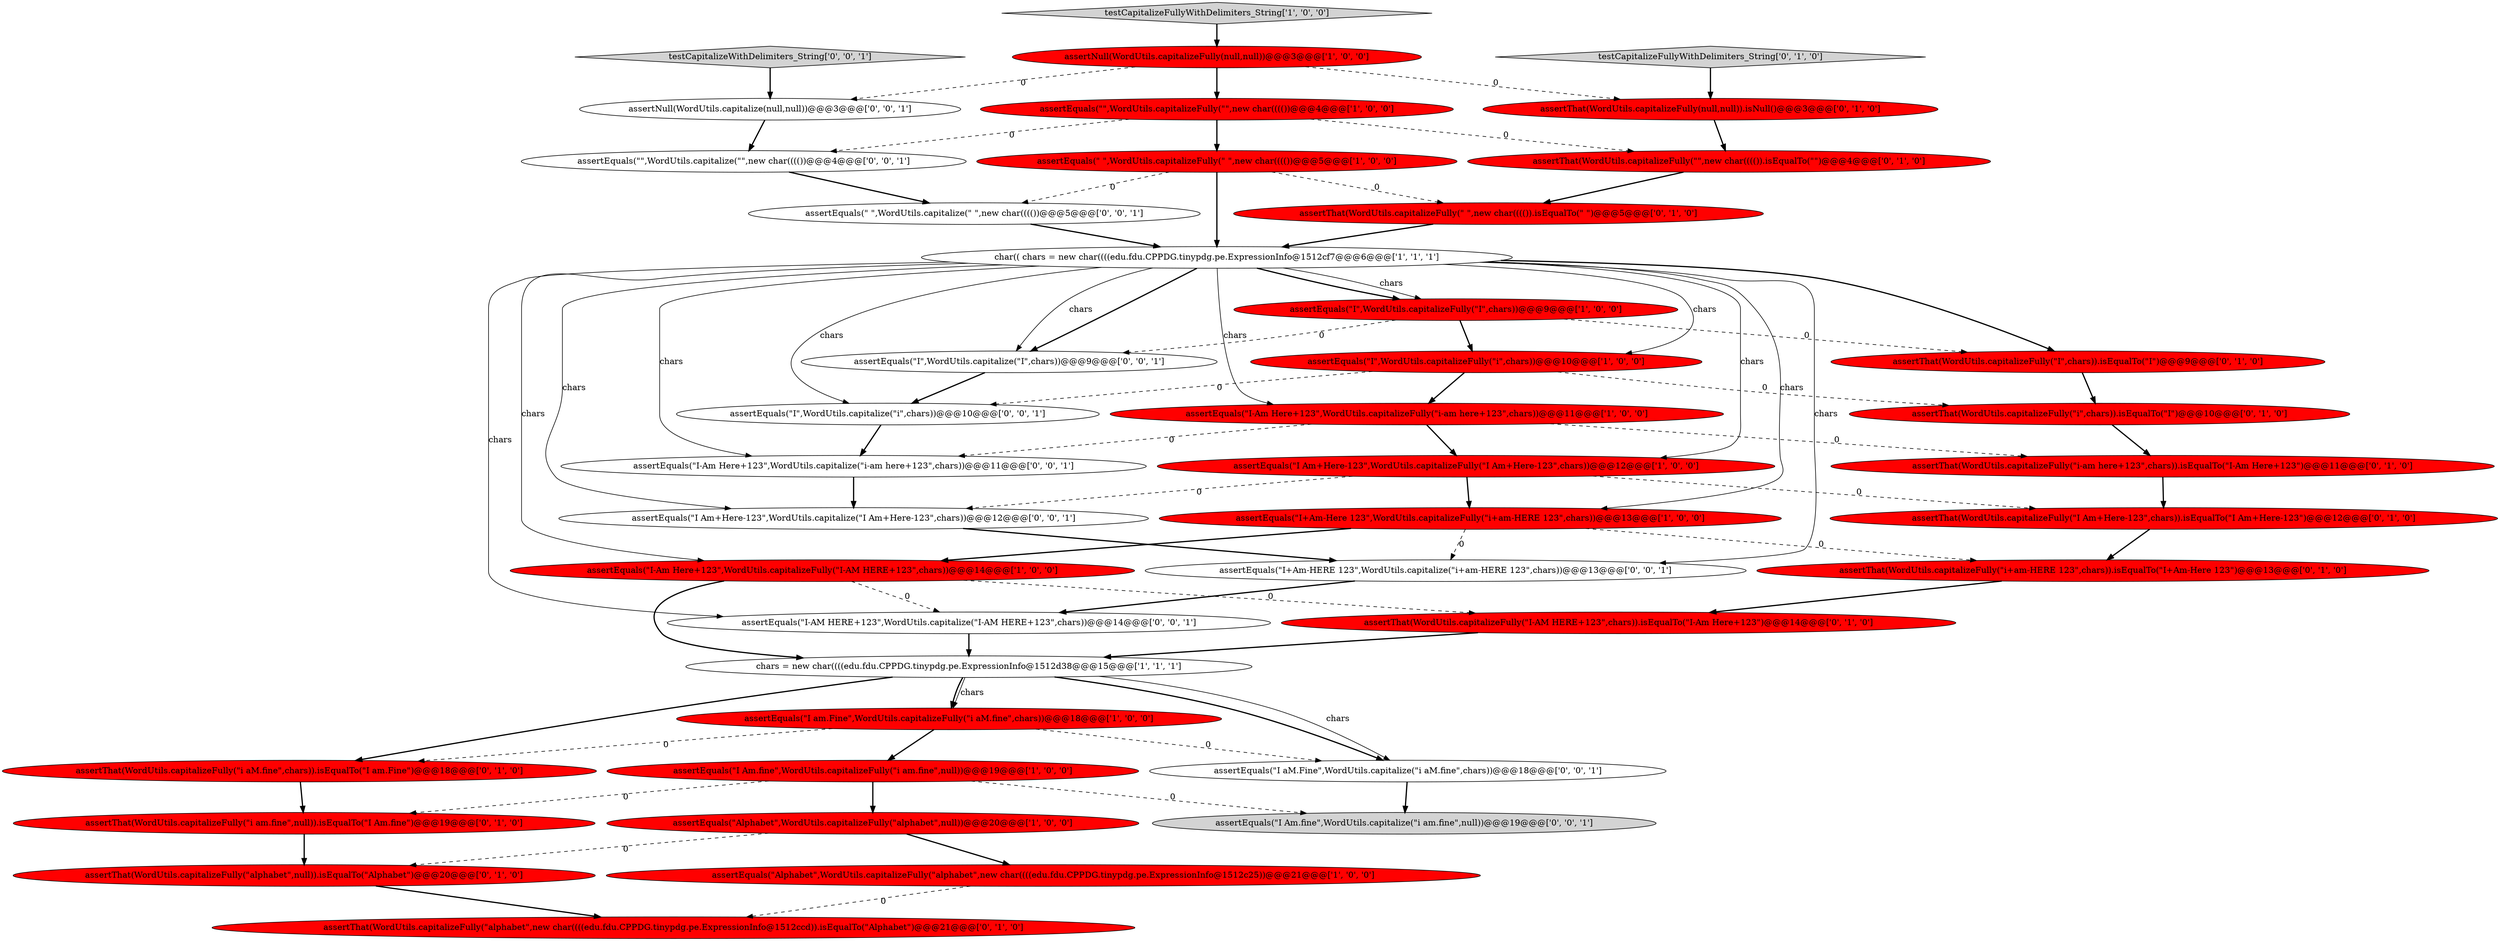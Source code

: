 digraph {
8 [style = filled, label = "assertEquals(\"I\",WordUtils.capitalizeFully(\"I\",chars))@@@9@@@['1', '0', '0']", fillcolor = red, shape = ellipse image = "AAA1AAABBB1BBB"];
19 [style = filled, label = "assertThat(WordUtils.capitalizeFully(\"i aM.fine\",chars)).isEqualTo(\"I am.Fine\")@@@18@@@['0', '1', '0']", fillcolor = red, shape = ellipse image = "AAA1AAABBB2BBB"];
6 [style = filled, label = "assertEquals(\"Alphabet\",WordUtils.capitalizeFully(\"alphabet\",null))@@@20@@@['1', '0', '0']", fillcolor = red, shape = ellipse image = "AAA1AAABBB1BBB"];
10 [style = filled, label = "assertEquals(\"Alphabet\",WordUtils.capitalizeFully(\"alphabet\",new char((((edu.fdu.CPPDG.tinypdg.pe.ExpressionInfo@1512c25))@@@21@@@['1', '0', '0']", fillcolor = red, shape = ellipse image = "AAA1AAABBB1BBB"];
5 [style = filled, label = "assertEquals(\"I Am.fine\",WordUtils.capitalizeFully(\"i am.fine\",null))@@@19@@@['1', '0', '0']", fillcolor = red, shape = ellipse image = "AAA1AAABBB1BBB"];
20 [style = filled, label = "assertThat(WordUtils.capitalizeFully(\"i\",chars)).isEqualTo(\"I\")@@@10@@@['0', '1', '0']", fillcolor = red, shape = ellipse image = "AAA1AAABBB2BBB"];
37 [style = filled, label = "assertEquals(\"I Am.fine\",WordUtils.capitalize(\"i am.fine\",null))@@@19@@@['0', '0', '1']", fillcolor = lightgray, shape = ellipse image = "AAA0AAABBB3BBB"];
24 [style = filled, label = "assertThat(WordUtils.capitalizeFully(\"I Am+Here-123\",chars)).isEqualTo(\"I Am+Here-123\")@@@12@@@['0', '1', '0']", fillcolor = red, shape = ellipse image = "AAA1AAABBB2BBB"];
15 [style = filled, label = "assertEquals(\"I-Am Here+123\",WordUtils.capitalizeFully(\"I-AM HERE+123\",chars))@@@14@@@['1', '0', '0']", fillcolor = red, shape = ellipse image = "AAA1AAABBB1BBB"];
0 [style = filled, label = "char(( chars = new char((((edu.fdu.CPPDG.tinypdg.pe.ExpressionInfo@1512cf7@@@6@@@['1', '1', '1']", fillcolor = white, shape = ellipse image = "AAA0AAABBB1BBB"];
38 [style = filled, label = "assertEquals(\"\",WordUtils.capitalize(\"\",new char(((())@@@4@@@['0', '0', '1']", fillcolor = white, shape = ellipse image = "AAA0AAABBB3BBB"];
34 [style = filled, label = "assertEquals(\"I\",WordUtils.capitalize(\"i\",chars))@@@10@@@['0', '0', '1']", fillcolor = white, shape = ellipse image = "AAA0AAABBB3BBB"];
36 [style = filled, label = "assertEquals(\" \",WordUtils.capitalize(\" \",new char(((())@@@5@@@['0', '0', '1']", fillcolor = white, shape = ellipse image = "AAA0AAABBB3BBB"];
31 [style = filled, label = "assertEquals(\"I aM.Fine\",WordUtils.capitalize(\"i aM.fine\",chars))@@@18@@@['0', '0', '1']", fillcolor = white, shape = ellipse image = "AAA0AAABBB3BBB"];
2 [style = filled, label = "assertNull(WordUtils.capitalizeFully(null,null))@@@3@@@['1', '0', '0']", fillcolor = red, shape = ellipse image = "AAA1AAABBB1BBB"];
17 [style = filled, label = "assertThat(WordUtils.capitalizeFully(\"\",new char(((()).isEqualTo(\"\")@@@4@@@['0', '1', '0']", fillcolor = red, shape = ellipse image = "AAA1AAABBB2BBB"];
26 [style = filled, label = "assertThat(WordUtils.capitalizeFully(\"alphabet\",null)).isEqualTo(\"Alphabet\")@@@20@@@['0', '1', '0']", fillcolor = red, shape = ellipse image = "AAA1AAABBB2BBB"];
25 [style = filled, label = "testCapitalizeFullyWithDelimiters_String['0', '1', '0']", fillcolor = lightgray, shape = diamond image = "AAA0AAABBB2BBB"];
30 [style = filled, label = "assertEquals(\"I Am+Here-123\",WordUtils.capitalize(\"I Am+Here-123\",chars))@@@12@@@['0', '0', '1']", fillcolor = white, shape = ellipse image = "AAA0AAABBB3BBB"];
35 [style = filled, label = "assertEquals(\"I-Am Here+123\",WordUtils.capitalize(\"i-am here+123\",chars))@@@11@@@['0', '0', '1']", fillcolor = white, shape = ellipse image = "AAA0AAABBB3BBB"];
41 [style = filled, label = "assertEquals(\"I+Am-HERE 123\",WordUtils.capitalize(\"i+am-HERE 123\",chars))@@@13@@@['0', '0', '1']", fillcolor = white, shape = ellipse image = "AAA0AAABBB3BBB"];
27 [style = filled, label = "assertThat(WordUtils.capitalizeFully(\"alphabet\",new char((((edu.fdu.CPPDG.tinypdg.pe.ExpressionInfo@1512ccd)).isEqualTo(\"Alphabet\")@@@21@@@['0', '1', '0']", fillcolor = red, shape = ellipse image = "AAA1AAABBB2BBB"];
22 [style = filled, label = "assertThat(WordUtils.capitalizeFully(\"I\",chars)).isEqualTo(\"I\")@@@9@@@['0', '1', '0']", fillcolor = red, shape = ellipse image = "AAA1AAABBB2BBB"];
9 [style = filled, label = "testCapitalizeFullyWithDelimiters_String['1', '0', '0']", fillcolor = lightgray, shape = diamond image = "AAA0AAABBB1BBB"];
23 [style = filled, label = "assertThat(WordUtils.capitalizeFully(\"i-am here+123\",chars)).isEqualTo(\"I-Am Here+123\")@@@11@@@['0', '1', '0']", fillcolor = red, shape = ellipse image = "AAA1AAABBB2BBB"];
21 [style = filled, label = "assertThat(WordUtils.capitalizeFully(\"i+am-HERE 123\",chars)).isEqualTo(\"I+Am-Here 123\")@@@13@@@['0', '1', '0']", fillcolor = red, shape = ellipse image = "AAA1AAABBB2BBB"];
1 [style = filled, label = "chars = new char((((edu.fdu.CPPDG.tinypdg.pe.ExpressionInfo@1512d38@@@15@@@['1', '1', '1']", fillcolor = white, shape = ellipse image = "AAA0AAABBB1BBB"];
39 [style = filled, label = "testCapitalizeWithDelimiters_String['0', '0', '1']", fillcolor = lightgray, shape = diamond image = "AAA0AAABBB3BBB"];
14 [style = filled, label = "assertEquals(\"I+Am-Here 123\",WordUtils.capitalizeFully(\"i+am-HERE 123\",chars))@@@13@@@['1', '0', '0']", fillcolor = red, shape = ellipse image = "AAA1AAABBB1BBB"];
40 [style = filled, label = "assertEquals(\"I\",WordUtils.capitalize(\"I\",chars))@@@9@@@['0', '0', '1']", fillcolor = white, shape = ellipse image = "AAA0AAABBB3BBB"];
4 [style = filled, label = "assertEquals(\"I\",WordUtils.capitalizeFully(\"i\",chars))@@@10@@@['1', '0', '0']", fillcolor = red, shape = ellipse image = "AAA1AAABBB1BBB"];
7 [style = filled, label = "assertEquals(\" \",WordUtils.capitalizeFully(\" \",new char(((())@@@5@@@['1', '0', '0']", fillcolor = red, shape = ellipse image = "AAA1AAABBB1BBB"];
16 [style = filled, label = "assertThat(WordUtils.capitalizeFully(null,null)).isNull()@@@3@@@['0', '1', '0']", fillcolor = red, shape = ellipse image = "AAA1AAABBB2BBB"];
13 [style = filled, label = "assertEquals(\"\",WordUtils.capitalizeFully(\"\",new char(((())@@@4@@@['1', '0', '0']", fillcolor = red, shape = ellipse image = "AAA1AAABBB1BBB"];
18 [style = filled, label = "assertThat(WordUtils.capitalizeFully(\"i am.fine\",null)).isEqualTo(\"I Am.fine\")@@@19@@@['0', '1', '0']", fillcolor = red, shape = ellipse image = "AAA1AAABBB2BBB"];
12 [style = filled, label = "assertEquals(\"I Am+Here-123\",WordUtils.capitalizeFully(\"I Am+Here-123\",chars))@@@12@@@['1', '0', '0']", fillcolor = red, shape = ellipse image = "AAA1AAABBB1BBB"];
11 [style = filled, label = "assertEquals(\"I am.Fine\",WordUtils.capitalizeFully(\"i aM.fine\",chars))@@@18@@@['1', '0', '0']", fillcolor = red, shape = ellipse image = "AAA1AAABBB1BBB"];
28 [style = filled, label = "assertThat(WordUtils.capitalizeFully(\" \",new char(((()).isEqualTo(\" \")@@@5@@@['0', '1', '0']", fillcolor = red, shape = ellipse image = "AAA1AAABBB2BBB"];
32 [style = filled, label = "assertEquals(\"I-AM HERE+123\",WordUtils.capitalize(\"I-AM HERE+123\",chars))@@@14@@@['0', '0', '1']", fillcolor = white, shape = ellipse image = "AAA0AAABBB3BBB"];
29 [style = filled, label = "assertThat(WordUtils.capitalizeFully(\"I-AM HERE+123\",chars)).isEqualTo(\"I-Am Here+123\")@@@14@@@['0', '1', '0']", fillcolor = red, shape = ellipse image = "AAA1AAABBB2BBB"];
3 [style = filled, label = "assertEquals(\"I-Am Here+123\",WordUtils.capitalizeFully(\"i-am here+123\",chars))@@@11@@@['1', '0', '0']", fillcolor = red, shape = ellipse image = "AAA1AAABBB1BBB"];
33 [style = filled, label = "assertNull(WordUtils.capitalize(null,null))@@@3@@@['0', '0', '1']", fillcolor = white, shape = ellipse image = "AAA0AAABBB3BBB"];
11->31 [style = dashed, label="0"];
4->3 [style = bold, label=""];
31->37 [style = bold, label=""];
19->18 [style = bold, label=""];
30->41 [style = bold, label=""];
41->32 [style = bold, label=""];
8->40 [style = dashed, label="0"];
3->35 [style = dashed, label="0"];
9->2 [style = bold, label=""];
0->4 [style = solid, label="chars"];
18->26 [style = bold, label=""];
0->15 [style = solid, label="chars"];
13->17 [style = dashed, label="0"];
15->32 [style = dashed, label="0"];
38->36 [style = bold, label=""];
7->0 [style = bold, label=""];
15->29 [style = dashed, label="0"];
40->34 [style = bold, label=""];
16->17 [style = bold, label=""];
3->12 [style = bold, label=""];
0->12 [style = solid, label="chars"];
10->27 [style = dashed, label="0"];
1->11 [style = solid, label="chars"];
0->35 [style = solid, label="chars"];
25->16 [style = bold, label=""];
5->18 [style = dashed, label="0"];
13->38 [style = dashed, label="0"];
12->30 [style = dashed, label="0"];
0->32 [style = solid, label="chars"];
39->33 [style = bold, label=""];
1->11 [style = bold, label=""];
2->13 [style = bold, label=""];
3->23 [style = dashed, label="0"];
28->0 [style = bold, label=""];
8->22 [style = dashed, label="0"];
11->5 [style = bold, label=""];
26->27 [style = bold, label=""];
17->28 [style = bold, label=""];
23->24 [style = bold, label=""];
36->0 [style = bold, label=""];
21->29 [style = bold, label=""];
5->6 [style = bold, label=""];
20->23 [style = bold, label=""];
22->20 [style = bold, label=""];
24->21 [style = bold, label=""];
0->8 [style = solid, label="chars"];
0->30 [style = solid, label="chars"];
7->28 [style = dashed, label="0"];
13->7 [style = bold, label=""];
4->20 [style = dashed, label="0"];
2->16 [style = dashed, label="0"];
0->22 [style = bold, label=""];
6->10 [style = bold, label=""];
32->1 [style = bold, label=""];
12->24 [style = dashed, label="0"];
11->19 [style = dashed, label="0"];
12->14 [style = bold, label=""];
0->8 [style = bold, label=""];
0->3 [style = solid, label="chars"];
6->26 [style = dashed, label="0"];
4->34 [style = dashed, label="0"];
33->38 [style = bold, label=""];
14->21 [style = dashed, label="0"];
14->15 [style = bold, label=""];
0->40 [style = bold, label=""];
2->33 [style = dashed, label="0"];
34->35 [style = bold, label=""];
8->4 [style = bold, label=""];
29->1 [style = bold, label=""];
1->19 [style = bold, label=""];
1->31 [style = bold, label=""];
0->14 [style = solid, label="chars"];
35->30 [style = bold, label=""];
0->41 [style = solid, label="chars"];
0->34 [style = solid, label="chars"];
1->31 [style = solid, label="chars"];
7->36 [style = dashed, label="0"];
5->37 [style = dashed, label="0"];
14->41 [style = dashed, label="0"];
0->40 [style = solid, label="chars"];
15->1 [style = bold, label=""];
}
